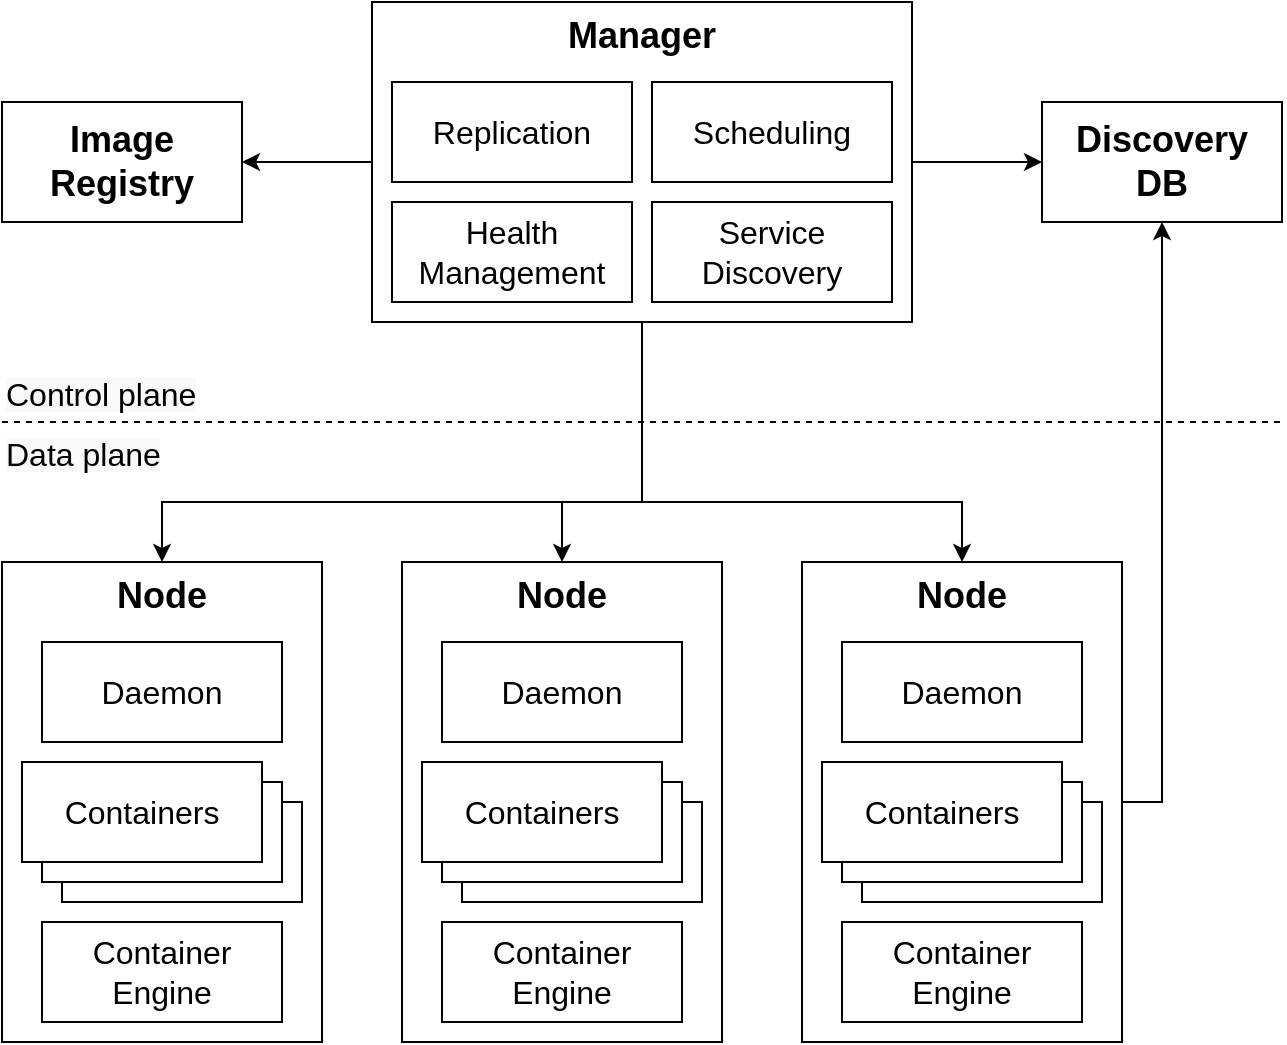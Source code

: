 <mxfile version="14.5.1" type="device"><diagram id="sGTMXH8njDxTxrf9McV2" name="Page-1"><mxGraphModel dx="959" dy="738" grid="1" gridSize="10" guides="1" tooltips="1" connect="1" arrows="1" fold="1" page="1" pageScale="1" pageWidth="1100" pageHeight="850" math="0" shadow="0"><root><mxCell id="0"/><mxCell id="1" parent="0"/><mxCell id="jrh6HcXVlhJq9nKqbpKi-1" value="" style="edgeStyle=orthogonalEdgeStyle;rounded=0;orthogonalLoop=1;jettySize=auto;html=1;" parent="1" source="JRmslAJqSS6vHDavz7So-3" target="JRmslAJqSS6vHDavz7So-31" edge="1"><mxGeometry relative="1" as="geometry"/></mxCell><mxCell id="JRmslAJqSS6vHDavz7So-14" value="" style="edgeStyle=orthogonalEdgeStyle;rounded=0;orthogonalLoop=1;jettySize=auto;html=1;entryX=0.5;entryY=0;entryDx=0;entryDy=0;" parent="1" source="JRmslAJqSS6vHDavz7So-3" target="Tj_wFLu9c_E33zZebS4E-3" edge="1"><mxGeometry relative="1" as="geometry"><mxPoint x="520" y="470" as="targetPoint"/><Array as="points"><mxPoint x="560" y="440"/><mxPoint x="520" y="440"/></Array></mxGeometry></mxCell><mxCell id="JRmslAJqSS6vHDavz7So-22" value="" style="group" parent="1" vertex="1" connectable="0"><mxGeometry x="640" y="470" width="160" height="240" as="geometry"/></mxCell><mxCell id="JRmslAJqSS6vHDavz7So-23" value="&lt;font style=&quot;font-size: 18px&quot;&gt;&lt;b&gt;Node&lt;/b&gt;&lt;/font&gt;" style="rounded=0;whiteSpace=wrap;html=1;verticalAlign=top;" parent="JRmslAJqSS6vHDavz7So-22" vertex="1"><mxGeometry width="160" height="240" as="geometry"/></mxCell><mxCell id="JRmslAJqSS6vHDavz7So-24" value="&lt;font style=&quot;font-size: 16px&quot;&gt;Containers&lt;/font&gt;" style="rounded=0;whiteSpace=wrap;html=1;" parent="JRmslAJqSS6vHDavz7So-22" vertex="1"><mxGeometry x="30" y="120" width="120" height="50" as="geometry"/></mxCell><mxCell id="JRmslAJqSS6vHDavz7So-25" value="&lt;font style=&quot;font-size: 16px&quot;&gt;Containers&lt;/font&gt;" style="rounded=0;whiteSpace=wrap;html=1;" parent="JRmslAJqSS6vHDavz7So-22" vertex="1"><mxGeometry x="20" y="110" width="120" height="50" as="geometry"/></mxCell><mxCell id="JRmslAJqSS6vHDavz7So-26" value="&lt;font style=&quot;font-size: 16px&quot;&gt;Containers&lt;/font&gt;" style="rounded=0;whiteSpace=wrap;html=1;" parent="JRmslAJqSS6vHDavz7So-22" vertex="1"><mxGeometry x="10" y="100" width="120" height="50" as="geometry"/></mxCell><mxCell id="JRmslAJqSS6vHDavz7So-27" value="&lt;font style=&quot;font-size: 16px&quot;&gt;Daemon&lt;/font&gt;" style="rounded=0;whiteSpace=wrap;html=1;" parent="JRmslAJqSS6vHDavz7So-22" vertex="1"><mxGeometry x="20" y="40" width="120" height="50" as="geometry"/></mxCell><mxCell id="r55NWayZfvWeFaLp822p-4" style="edgeStyle=orthogonalEdgeStyle;rounded=0;orthogonalLoop=1;jettySize=auto;html=1;exitX=0.5;exitY=1;exitDx=0;exitDy=0;" parent="JRmslAJqSS6vHDavz7So-22" edge="1"><mxGeometry relative="1" as="geometry"><mxPoint x="80" y="180" as="sourcePoint"/><mxPoint x="80" y="180" as="targetPoint"/></mxGeometry></mxCell><mxCell id="Tj_wFLu9c_E33zZebS4E-1" value="&lt;font style=&quot;font-size: 16px&quot;&gt;Container Engine&lt;/font&gt;" style="rounded=0;whiteSpace=wrap;html=1;" parent="JRmslAJqSS6vHDavz7So-22" vertex="1"><mxGeometry x="20" y="180" width="120" height="50" as="geometry"/></mxCell><mxCell id="JRmslAJqSS6vHDavz7So-28" value="" style="edgeStyle=orthogonalEdgeStyle;rounded=0;orthogonalLoop=1;jettySize=auto;html=1;entryX=0.5;entryY=0;entryDx=0;entryDy=0;exitX=0.5;exitY=1;exitDx=0;exitDy=0;" parent="1" source="JRmslAJqSS6vHDavz7So-3" target="Tj_wFLu9c_E33zZebS4E-11" edge="1"><mxGeometry relative="1" as="geometry"><mxPoint x="530" y="395" as="sourcePoint"/><mxPoint x="320" y="470" as="targetPoint"/><Array as="points"><mxPoint x="560" y="440"/><mxPoint x="320" y="440"/></Array></mxGeometry></mxCell><mxCell id="JRmslAJqSS6vHDavz7So-29" value="" style="edgeStyle=orthogonalEdgeStyle;rounded=0;orthogonalLoop=1;jettySize=auto;html=1;exitX=0.5;exitY=1;exitDx=0;exitDy=0;entryX=0.5;entryY=0;entryDx=0;entryDy=0;" parent="1" source="JRmslAJqSS6vHDavz7So-3" target="JRmslAJqSS6vHDavz7So-23" edge="1"><mxGeometry relative="1" as="geometry"><mxPoint x="530" y="395" as="sourcePoint"/><mxPoint x="720" y="470" as="targetPoint"/><Array as="points"><mxPoint x="560" y="440"/><mxPoint x="720" y="440"/></Array></mxGeometry></mxCell><mxCell id="JRmslAJqSS6vHDavz7So-31" value="&lt;font style=&quot;font-size: 18px&quot;&gt;&lt;b&gt;Image Registry&lt;/b&gt;&lt;/font&gt;" style="rounded=0;whiteSpace=wrap;html=1;verticalAlign=middle;" parent="1" vertex="1"><mxGeometry x="240" y="240" width="120" height="60" as="geometry"/></mxCell><mxCell id="JRmslAJqSS6vHDavz7So-35" value="&lt;font style=&quot;font-size: 18px&quot;&gt;&lt;b&gt;Discovery DB&lt;/b&gt;&lt;/font&gt;" style="rounded=0;whiteSpace=wrap;html=1;verticalAlign=middle;spacingLeft=0;spacingBottom=0;spacing=3;" parent="1" vertex="1"><mxGeometry x="760" y="240" width="120" height="60" as="geometry"/></mxCell><mxCell id="JRmslAJqSS6vHDavz7So-36" value="" style="edgeStyle=orthogonalEdgeStyle;rounded=0;orthogonalLoop=1;jettySize=auto;html=1;entryX=0;entryY=0.5;entryDx=0;entryDy=0;exitX=1;exitY=0.5;exitDx=0;exitDy=0;" parent="1" source="JRmslAJqSS6vHDavz7So-3" target="JRmslAJqSS6vHDavz7So-35" edge="1"><mxGeometry relative="1" as="geometry"><mxPoint x="460" y="305" as="sourcePoint"/><mxPoint x="370" y="305" as="targetPoint"/></mxGeometry></mxCell><mxCell id="JRmslAJqSS6vHDavz7So-37" value="" style="edgeStyle=orthogonalEdgeStyle;rounded=0;orthogonalLoop=1;jettySize=auto;html=1;entryX=0.5;entryY=1;entryDx=0;entryDy=0;exitX=1;exitY=0.5;exitDx=0;exitDy=0;" parent="1" source="JRmslAJqSS6vHDavz7So-23" target="JRmslAJqSS6vHDavz7So-35" edge="1"><mxGeometry relative="1" as="geometry"><mxPoint x="530" y="395" as="sourcePoint"/><mxPoint x="730" y="475" as="targetPoint"/></mxGeometry></mxCell><mxCell id="wjb-W7vyoI8IyO36brAT-1" value="" style="endArrow=none;dashed=1;html=1;" parent="1" edge="1"><mxGeometry width="50" height="50" relative="1" as="geometry"><mxPoint x="240" y="400" as="sourcePoint"/><mxPoint x="880" y="400" as="targetPoint"/></mxGeometry></mxCell><mxCell id="wjb-W7vyoI8IyO36brAT-2" value="&lt;span style=&quot;color: rgb(0 , 0 , 0) ; font-family: &amp;#34;helvetica&amp;#34; ; font-size: 16px ; font-style: normal ; font-weight: 400 ; letter-spacing: normal ; text-align: center ; text-indent: 0px ; text-transform: none ; word-spacing: 0px ; background-color: rgb(248 , 249 , 250) ; display: inline ; float: none&quot;&gt;Control plane&lt;/span&gt;" style="text;whiteSpace=wrap;html=1;" parent="1" vertex="1"><mxGeometry x="240" y="370" width="120" height="30" as="geometry"/></mxCell><mxCell id="wjb-W7vyoI8IyO36brAT-3" value="&lt;span style=&quot;color: rgb(0 , 0 , 0) ; font-family: &amp;#34;helvetica&amp;#34; ; font-size: 16px ; font-style: normal ; font-weight: 400 ; letter-spacing: normal ; text-align: center ; text-indent: 0px ; text-transform: none ; word-spacing: 0px ; background-color: rgb(248 , 249 , 250) ; display: inline ; float: none&quot;&gt;Data plane&lt;/span&gt;" style="text;whiteSpace=wrap;html=1;" parent="1" vertex="1"><mxGeometry x="240" y="400" width="120" height="30" as="geometry"/></mxCell><mxCell id="Tj_wFLu9c_E33zZebS4E-2" value="" style="group" parent="1" vertex="1" connectable="0"><mxGeometry x="440" y="470" width="160" height="240" as="geometry"/></mxCell><mxCell id="Tj_wFLu9c_E33zZebS4E-3" value="&lt;font style=&quot;font-size: 18px&quot;&gt;&lt;b&gt;Node&lt;/b&gt;&lt;/font&gt;" style="rounded=0;whiteSpace=wrap;html=1;verticalAlign=top;" parent="Tj_wFLu9c_E33zZebS4E-2" vertex="1"><mxGeometry width="160" height="240" as="geometry"/></mxCell><mxCell id="Tj_wFLu9c_E33zZebS4E-4" value="&lt;font style=&quot;font-size: 16px&quot;&gt;Containers&lt;/font&gt;" style="rounded=0;whiteSpace=wrap;html=1;" parent="Tj_wFLu9c_E33zZebS4E-2" vertex="1"><mxGeometry x="30" y="120" width="120" height="50" as="geometry"/></mxCell><mxCell id="Tj_wFLu9c_E33zZebS4E-5" value="&lt;font style=&quot;font-size: 16px&quot;&gt;Containers&lt;/font&gt;" style="rounded=0;whiteSpace=wrap;html=1;" parent="Tj_wFLu9c_E33zZebS4E-2" vertex="1"><mxGeometry x="20" y="110" width="120" height="50" as="geometry"/></mxCell><mxCell id="Tj_wFLu9c_E33zZebS4E-6" value="&lt;font style=&quot;font-size: 16px&quot;&gt;Containers&lt;/font&gt;" style="rounded=0;whiteSpace=wrap;html=1;" parent="Tj_wFLu9c_E33zZebS4E-2" vertex="1"><mxGeometry x="10" y="100" width="120" height="50" as="geometry"/></mxCell><mxCell id="Tj_wFLu9c_E33zZebS4E-7" value="&lt;font style=&quot;font-size: 16px&quot;&gt;Daemon&lt;/font&gt;" style="rounded=0;whiteSpace=wrap;html=1;" parent="Tj_wFLu9c_E33zZebS4E-2" vertex="1"><mxGeometry x="20" y="40" width="120" height="50" as="geometry"/></mxCell><mxCell id="Tj_wFLu9c_E33zZebS4E-8" style="edgeStyle=orthogonalEdgeStyle;rounded=0;orthogonalLoop=1;jettySize=auto;html=1;exitX=0.5;exitY=1;exitDx=0;exitDy=0;" parent="Tj_wFLu9c_E33zZebS4E-2" edge="1"><mxGeometry relative="1" as="geometry"><mxPoint x="80" y="180" as="sourcePoint"/><mxPoint x="80" y="180" as="targetPoint"/></mxGeometry></mxCell><mxCell id="Tj_wFLu9c_E33zZebS4E-9" value="&lt;font style=&quot;font-size: 16px&quot;&gt;Container Engine&lt;/font&gt;" style="rounded=0;whiteSpace=wrap;html=1;" parent="Tj_wFLu9c_E33zZebS4E-2" vertex="1"><mxGeometry x="20" y="180" width="120" height="50" as="geometry"/></mxCell><mxCell id="Tj_wFLu9c_E33zZebS4E-10" value="" style="group" parent="1" vertex="1" connectable="0"><mxGeometry x="240" y="470" width="160" height="240" as="geometry"/></mxCell><mxCell id="Tj_wFLu9c_E33zZebS4E-11" value="&lt;font style=&quot;font-size: 18px&quot;&gt;&lt;b&gt;Node&lt;/b&gt;&lt;/font&gt;" style="rounded=0;whiteSpace=wrap;html=1;verticalAlign=top;" parent="Tj_wFLu9c_E33zZebS4E-10" vertex="1"><mxGeometry width="160" height="240" as="geometry"/></mxCell><mxCell id="Tj_wFLu9c_E33zZebS4E-12" value="&lt;font style=&quot;font-size: 16px&quot;&gt;Containers&lt;/font&gt;" style="rounded=0;whiteSpace=wrap;html=1;" parent="Tj_wFLu9c_E33zZebS4E-10" vertex="1"><mxGeometry x="30" y="120" width="120" height="50" as="geometry"/></mxCell><mxCell id="Tj_wFLu9c_E33zZebS4E-13" value="&lt;font style=&quot;font-size: 16px&quot;&gt;Containers&lt;/font&gt;" style="rounded=0;whiteSpace=wrap;html=1;" parent="Tj_wFLu9c_E33zZebS4E-10" vertex="1"><mxGeometry x="20" y="110" width="120" height="50" as="geometry"/></mxCell><mxCell id="Tj_wFLu9c_E33zZebS4E-14" value="&lt;font style=&quot;font-size: 16px&quot;&gt;Containers&lt;/font&gt;" style="rounded=0;whiteSpace=wrap;html=1;" parent="Tj_wFLu9c_E33zZebS4E-10" vertex="1"><mxGeometry x="10" y="100" width="120" height="50" as="geometry"/></mxCell><mxCell id="Tj_wFLu9c_E33zZebS4E-15" value="&lt;font style=&quot;font-size: 16px&quot;&gt;Daemon&lt;/font&gt;" style="rounded=0;whiteSpace=wrap;html=1;" parent="Tj_wFLu9c_E33zZebS4E-10" vertex="1"><mxGeometry x="20" y="40" width="120" height="50" as="geometry"/></mxCell><mxCell id="Tj_wFLu9c_E33zZebS4E-16" style="edgeStyle=orthogonalEdgeStyle;rounded=0;orthogonalLoop=1;jettySize=auto;html=1;exitX=0.5;exitY=1;exitDx=0;exitDy=0;" parent="Tj_wFLu9c_E33zZebS4E-10" edge="1"><mxGeometry relative="1" as="geometry"><mxPoint x="80" y="180" as="sourcePoint"/><mxPoint x="80" y="180" as="targetPoint"/></mxGeometry></mxCell><mxCell id="Tj_wFLu9c_E33zZebS4E-17" value="&lt;font style=&quot;font-size: 16px&quot;&gt;Container Engine&lt;/font&gt;" style="rounded=0;whiteSpace=wrap;html=1;" parent="Tj_wFLu9c_E33zZebS4E-10" vertex="1"><mxGeometry x="20" y="180" width="120" height="50" as="geometry"/></mxCell><mxCell id="JRmslAJqSS6vHDavz7So-3" value="&lt;font style=&quot;font-size: 18px&quot;&gt;&lt;b&gt;Manager&lt;/b&gt;&lt;/font&gt;" style="rounded=0;whiteSpace=wrap;html=1;verticalAlign=top;" parent="1" vertex="1"><mxGeometry x="425" y="190" width="270" height="160" as="geometry"/></mxCell><mxCell id="JRmslAJqSS6vHDavz7So-1" value="&lt;span style=&quot;font-size: 16px&quot;&gt;Replication&lt;/span&gt;" style="rounded=0;whiteSpace=wrap;html=1;" parent="1" vertex="1"><mxGeometry x="435" y="230" width="120" height="50" as="geometry"/></mxCell><mxCell id="JRmslAJqSS6vHDavz7So-2" value="&lt;span style=&quot;font-family: &amp;#34;helvetica&amp;#34; ; font-size: 16px&quot;&gt;Scheduling&lt;/span&gt;" style="rounded=0;whiteSpace=wrap;html=1;" parent="1" vertex="1"><mxGeometry x="565" y="230" width="120" height="50" as="geometry"/></mxCell><mxCell id="r55NWayZfvWeFaLp822p-1" value="&lt;span style=&quot;font-size: 16px&quot;&gt;Service Discovery&lt;/span&gt;" style="rounded=0;whiteSpace=wrap;html=1;spacingLeft=0;spacingBottom=0;spacingRight=0;spacing=3;" parent="1" vertex="1"><mxGeometry x="565" y="290" width="120" height="50" as="geometry"/></mxCell><mxCell id="jrh6HcXVlhJq9nKqbpKi-2" value="&lt;span style=&quot;font-size: 16px&quot;&gt;Health Management&lt;/span&gt;" style="rounded=0;whiteSpace=wrap;html=1;spacingLeft=0;spacingBottom=0;spacingRight=0;spacing=3;" parent="1" vertex="1"><mxGeometry x="435" y="290" width="120" height="50" as="geometry"/></mxCell></root></mxGraphModel></diagram></mxfile>